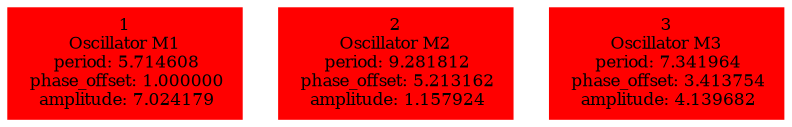  digraph g{ forcelabels=true;
1 [label=<1<BR />Oscillator M1<BR /> period: 5.714608<BR /> phase_offset: 1.000000<BR /> amplitude: 7.024179>, shape=box,color=red,style=filled,fontsize=8];2 [label=<2<BR />Oscillator M2<BR /> period: 9.281812<BR /> phase_offset: 5.213162<BR /> amplitude: 1.157924>, shape=box,color=red,style=filled,fontsize=8];3 [label=<3<BR />Oscillator M3<BR /> period: 7.341964<BR /> phase_offset: 3.413754<BR /> amplitude: 4.139682>, shape=box,color=red,style=filled,fontsize=8]; }
